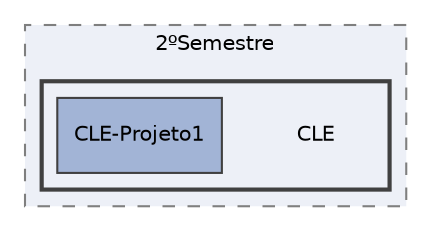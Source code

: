 digraph "/home/diogo/Universidade/Mestrado/1ºAno/2ºSemestre/CLE"
{
 // LATEX_PDF_SIZE
  edge [fontname="Helvetica",fontsize="10",labelfontname="Helvetica",labelfontsize="10"];
  node [fontname="Helvetica",fontsize="10",shape=record];
  compound=true
  subgraph clusterdir_33bbbc29af6a80d69b59debe589977ab {
    graph [ bgcolor="#edf0f7", pencolor="grey50", style="filled,dashed,", label="2ºSemestre", fontname="Helvetica", fontsize="10", URL="dir_33bbbc29af6a80d69b59debe589977ab.html"]
  subgraph clusterdir_38bf5798338ebc472dd397432acf3f58 {
    graph [ bgcolor="#edf0f7", pencolor="grey25", style="filled,bold,", label="", fontname="Helvetica", fontsize="10", URL="dir_38bf5798338ebc472dd397432acf3f58.html"]
    dir_38bf5798338ebc472dd397432acf3f58 [shape=plaintext, label="CLE"];
  dir_d6f737075e101470e63e55583663b33f [shape=box, label="CLE-Projeto1", style="filled,", fillcolor="#a2b4d6", color="grey25", URL="dir_d6f737075e101470e63e55583663b33f.html"];
  }
  }
}
